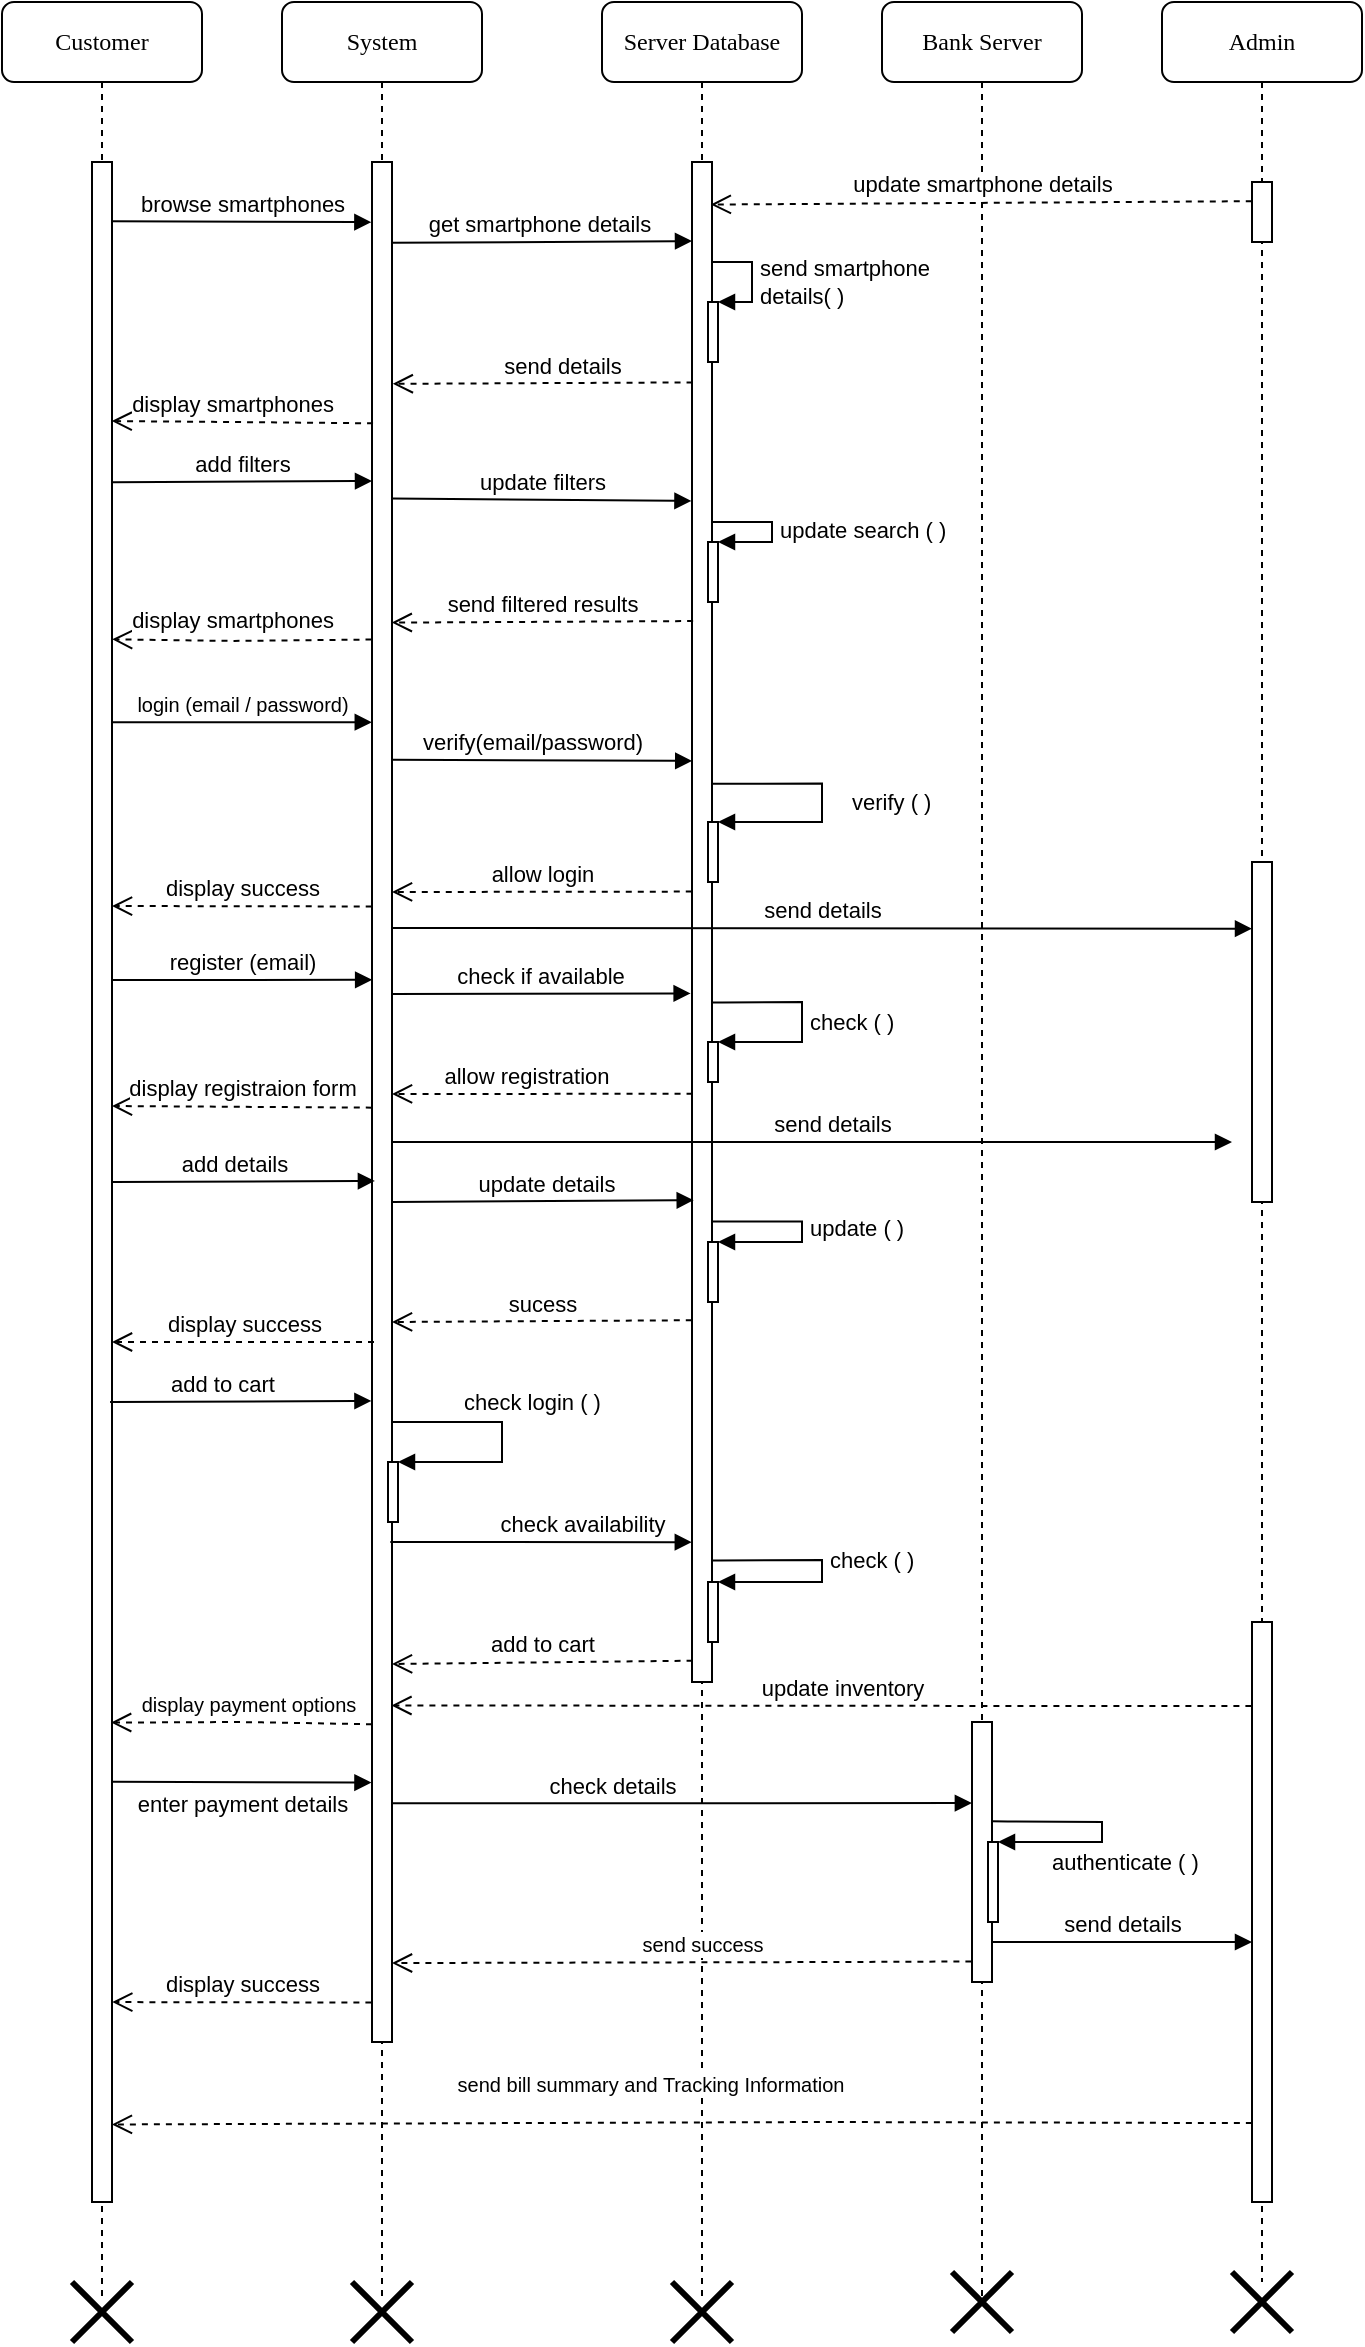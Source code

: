 <mxfile version="14.6.6" type="device"><diagram name="Page-1" id="13e1069c-82ec-6db2-03f1-153e76fe0fe0"><mxGraphModel dx="415" dy="230" grid="1" gridSize="10" guides="1" tooltips="1" connect="1" arrows="1" fold="1" page="1" pageScale="1" pageWidth="1100" pageHeight="850" background="#ffffff" math="0" shadow="0"><root><mxCell id="0"/><mxCell id="1" parent="0"/><mxCell id="7baba1c4bc27f4b0-2" value="System" style="shape=umlLifeline;perimeter=lifelinePerimeter;whiteSpace=wrap;html=1;container=1;collapsible=0;recursiveResize=0;outlineConnect=0;rounded=1;shadow=0;comic=0;labelBackgroundColor=none;strokeWidth=1;fontFamily=Verdana;fontSize=12;align=center;" parent="1" vertex="1"><mxGeometry x="240" y="80" width="100" height="1150" as="geometry"/></mxCell><mxCell id="7baba1c4bc27f4b0-10" value="" style="html=1;points=[];perimeter=orthogonalPerimeter;rounded=0;shadow=0;comic=0;labelBackgroundColor=none;strokeWidth=1;fontFamily=Verdana;fontSize=12;align=center;" parent="7baba1c4bc27f4b0-2" vertex="1"><mxGeometry x="45" y="80" width="10" height="940" as="geometry"/></mxCell><mxCell id="5mJ4-H039kaHErKCssRI-33" value="" style="html=1;points=[];perimeter=orthogonalPerimeter;strokeColor=#000000;fillColor=#ffffff;" parent="7baba1c4bc27f4b0-2" vertex="1"><mxGeometry x="53" y="730" width="5" height="30" as="geometry"/></mxCell><mxCell id="5mJ4-H039kaHErKCssRI-34" value="check login ( )" style="edgeStyle=orthogonalEdgeStyle;html=1;align=left;spacingLeft=2;endArrow=block;rounded=0;entryX=1;entryY=0;" parent="7baba1c4bc27f4b0-2" target="5mJ4-H039kaHErKCssRI-33" edge="1"><mxGeometry x="-0.469" y="10" relative="1" as="geometry"><mxPoint x="58" y="710" as="sourcePoint"/><Array as="points"><mxPoint x="55" y="710"/><mxPoint x="110" y="710"/><mxPoint x="110" y="730"/></Array><mxPoint as="offset"/></mxGeometry></mxCell><mxCell id="7baba1c4bc27f4b0-3" value="Server Database" style="shape=umlLifeline;perimeter=lifelinePerimeter;whiteSpace=wrap;html=1;container=1;collapsible=0;recursiveResize=0;outlineConnect=0;rounded=1;shadow=0;comic=0;labelBackgroundColor=none;strokeWidth=1;fontFamily=Verdana;fontSize=12;align=center;" parent="1" vertex="1"><mxGeometry x="400" y="80" width="100" height="1150" as="geometry"/></mxCell><mxCell id="7baba1c4bc27f4b0-13" value="" style="html=1;points=[];perimeter=orthogonalPerimeter;rounded=0;shadow=0;comic=0;labelBackgroundColor=none;strokeWidth=1;fontFamily=Verdana;fontSize=12;align=center;" parent="7baba1c4bc27f4b0-3" vertex="1"><mxGeometry x="45" y="80" width="10" height="760" as="geometry"/></mxCell><mxCell id="5mJ4-H039kaHErKCssRI-23" value="&lt;font style=&quot;font-size: 11px&quot;&gt;send&amp;nbsp;&lt;span style=&quot;text-align: center&quot;&gt;smartphone &lt;br&gt;details&lt;/span&gt;( )&lt;/font&gt;" style="edgeStyle=orthogonalEdgeStyle;html=1;align=left;spacingLeft=2;endArrow=block;rounded=0;entryX=1;entryY=0;" parent="7baba1c4bc27f4b0-3" target="5mJ4-H039kaHErKCssRI-22" edge="1"><mxGeometry x="0.1" relative="1" as="geometry"><mxPoint x="58" y="130" as="sourcePoint"/><Array as="points"><mxPoint x="55" y="130"/><mxPoint x="75" y="130"/><mxPoint x="75" y="170"/></Array><mxPoint as="offset"/></mxGeometry></mxCell><mxCell id="5mJ4-H039kaHErKCssRI-25" value="" style="html=1;points=[];perimeter=orthogonalPerimeter;strokeColor=#000000;fillColor=#ffffff;" parent="7baba1c4bc27f4b0-3" vertex="1"><mxGeometry x="53" y="270" width="5" height="30" as="geometry"/></mxCell><mxCell id="5mJ4-H039kaHErKCssRI-27" value="" style="html=1;points=[];perimeter=orthogonalPerimeter;strokeColor=#000000;fillColor=#ffffff;" parent="7baba1c4bc27f4b0-3" vertex="1"><mxGeometry x="53" y="410" width="5" height="30" as="geometry"/></mxCell><mxCell id="5mJ4-H039kaHErKCssRI-29" value="" style="html=1;points=[];perimeter=orthogonalPerimeter;strokeColor=#000000;fillColor=#ffffff;" parent="7baba1c4bc27f4b0-3" vertex="1"><mxGeometry x="53" y="520" width="5" height="20" as="geometry"/></mxCell><mxCell id="5mJ4-H039kaHErKCssRI-30" value="check ( )" style="edgeStyle=orthogonalEdgeStyle;html=1;align=left;spacingLeft=2;endArrow=block;rounded=0;entryX=1;entryY=0;exitX=1.009;exitY=0.553;exitDx=0;exitDy=0;exitPerimeter=0;" parent="7baba1c4bc27f4b0-3" source="7baba1c4bc27f4b0-13" target="5mJ4-H039kaHErKCssRI-29" edge="1"><mxGeometry x="0.025" relative="1" as="geometry"><mxPoint x="60" y="500" as="sourcePoint"/><Array as="points"><mxPoint x="60" y="500"/><mxPoint x="100" y="500"/><mxPoint x="100" y="520"/></Array><mxPoint as="offset"/></mxGeometry></mxCell><mxCell id="5mJ4-H039kaHErKCssRI-31" value="" style="html=1;points=[];perimeter=orthogonalPerimeter;strokeColor=#000000;fillColor=#ffffff;" parent="7baba1c4bc27f4b0-3" vertex="1"><mxGeometry x="53" y="620" width="5" height="30" as="geometry"/></mxCell><mxCell id="5mJ4-H039kaHErKCssRI-32" value="update ( )" style="edgeStyle=orthogonalEdgeStyle;html=1;align=left;spacingLeft=2;endArrow=block;rounded=0;entryX=1;entryY=0;exitX=1.005;exitY=0.697;exitDx=0;exitDy=0;exitPerimeter=0;" parent="7baba1c4bc27f4b0-3" source="7baba1c4bc27f4b0-13" target="5mJ4-H039kaHErKCssRI-31" edge="1"><mxGeometry relative="1" as="geometry"><mxPoint x="57" y="610" as="sourcePoint"/><Array as="points"><mxPoint x="100" y="610"/><mxPoint x="100" y="620"/></Array></mxGeometry></mxCell><mxCell id="5mJ4-H039kaHErKCssRI-35" value="" style="html=1;points=[];perimeter=orthogonalPerimeter;strokeColor=#000000;fillColor=#ffffff;" parent="7baba1c4bc27f4b0-3" vertex="1"><mxGeometry x="53" y="790" width="5" height="30" as="geometry"/></mxCell><mxCell id="5mJ4-H039kaHErKCssRI-36" value="check ( )" style="edgeStyle=orthogonalEdgeStyle;html=1;align=left;spacingLeft=2;endArrow=block;rounded=0;entryX=1;entryY=0;exitX=0.961;exitY=0.92;exitDx=0;exitDy=0;exitPerimeter=0;" parent="7baba1c4bc27f4b0-3" source="7baba1c4bc27f4b0-13" target="5mJ4-H039kaHErKCssRI-35" edge="1"><mxGeometry x="-0.068" relative="1" as="geometry"><mxPoint x="58" y="780" as="sourcePoint"/><Array as="points"><mxPoint x="58" y="779"/><mxPoint x="110" y="779"/><mxPoint x="110" y="790"/></Array><mxPoint as="offset"/></mxGeometry></mxCell><mxCell id="5mJ4-H039kaHErKCssRI-26" value="update search ( )" style="edgeStyle=orthogonalEdgeStyle;html=1;align=left;spacingLeft=2;endArrow=block;rounded=0;entryX=1;entryY=0;" parent="7baba1c4bc27f4b0-3" source="7baba1c4bc27f4b0-13" target="5mJ4-H039kaHErKCssRI-25" edge="1"><mxGeometry relative="1" as="geometry"><mxPoint x="60" y="260" as="sourcePoint"/><Array as="points"><mxPoint x="85" y="260"/><mxPoint x="85" y="270"/></Array></mxGeometry></mxCell><mxCell id="5mJ4-H039kaHErKCssRI-22" value="" style="html=1;points=[];perimeter=orthogonalPerimeter;strokeColor=#000000;fillColor=#ffffff;" parent="7baba1c4bc27f4b0-3" vertex="1"><mxGeometry x="53" y="150" width="5" height="30" as="geometry"/></mxCell><mxCell id="5mJ4-H039kaHErKCssRI-28" value="verify ( )" style="edgeStyle=orthogonalEdgeStyle;html=1;align=left;spacingLeft=2;endArrow=block;rounded=0;entryX=1;entryY=0;exitX=1.018;exitY=0.409;exitDx=0;exitDy=0;exitPerimeter=0;" parent="7baba1c4bc27f4b0-3" source="7baba1c4bc27f4b0-13" target="5mJ4-H039kaHErKCssRI-27" edge="1"><mxGeometry x="0.174" y="-15" relative="1" as="geometry"><mxPoint x="60" y="390" as="sourcePoint"/><Array as="points"><mxPoint x="110" y="391"/><mxPoint x="110" y="410"/></Array><mxPoint x="11" y="5" as="offset"/></mxGeometry></mxCell><mxCell id="7baba1c4bc27f4b0-4" value="Bank Server" style="shape=umlLifeline;perimeter=lifelinePerimeter;whiteSpace=wrap;html=1;container=1;collapsible=0;recursiveResize=0;outlineConnect=0;rounded=1;shadow=0;comic=0;labelBackgroundColor=none;strokeWidth=1;fontFamily=Verdana;fontSize=12;align=center;" parent="1" vertex="1"><mxGeometry x="540" y="80" width="100" height="1150" as="geometry"/></mxCell><mxCell id="7baba1c4bc27f4b0-16" value="" style="html=1;points=[];perimeter=orthogonalPerimeter;rounded=0;shadow=0;comic=0;labelBackgroundColor=none;strokeWidth=1;fontFamily=Verdana;fontSize=12;align=center;" parent="7baba1c4bc27f4b0-4" vertex="1"><mxGeometry x="45" y="860" width="10" height="130" as="geometry"/></mxCell><mxCell id="5mJ4-H039kaHErKCssRI-40" value="authenticate ( )" style="edgeStyle=orthogonalEdgeStyle;html=1;align=left;spacingLeft=2;endArrow=block;rounded=0;entryX=1;entryY=0;exitX=0.987;exitY=0.382;exitDx=0;exitDy=0;exitPerimeter=0;" parent="7baba1c4bc27f4b0-4" source="7baba1c4bc27f4b0-16" target="5mJ4-H039kaHErKCssRI-39" edge="1"><mxGeometry x="0.601" y="10" relative="1" as="geometry"><mxPoint x="63" y="910" as="sourcePoint"/><Array as="points"><mxPoint x="63" y="910"/><mxPoint x="110" y="910"/><mxPoint x="110" y="920"/></Array><mxPoint as="offset"/></mxGeometry></mxCell><mxCell id="5mJ4-H039kaHErKCssRI-39" value="" style="html=1;points=[];perimeter=orthogonalPerimeter;strokeColor=#000000;fillColor=#ffffff;" parent="7baba1c4bc27f4b0-4" vertex="1"><mxGeometry x="53" y="920" width="5" height="40" as="geometry"/></mxCell><mxCell id="7baba1c4bc27f4b0-5" value="Admin" style="shape=umlLifeline;perimeter=lifelinePerimeter;whiteSpace=wrap;html=1;container=1;collapsible=0;recursiveResize=0;outlineConnect=0;rounded=1;shadow=0;comic=0;labelBackgroundColor=none;strokeWidth=1;fontFamily=Verdana;fontSize=12;align=center;" parent="1" vertex="1"><mxGeometry x="680" y="80" width="100" height="1140" as="geometry"/></mxCell><mxCell id="__6yWNrraTgkGGIzcC_5-79" value="" style="html=1;points=[];perimeter=orthogonalPerimeter;rounded=0;shadow=0;comic=0;labelBackgroundColor=none;strokeWidth=1;fontFamily=Verdana;fontSize=12;align=center;" parent="7baba1c4bc27f4b0-5" vertex="1"><mxGeometry x="45" y="810" width="10" height="290" as="geometry"/></mxCell><mxCell id="5mJ4-H039kaHErKCssRI-43" value="" style="html=1;points=[];perimeter=orthogonalPerimeter;rounded=0;shadow=0;comic=0;labelBackgroundColor=none;strokeWidth=1;fontFamily=Verdana;fontSize=12;align=center;" parent="7baba1c4bc27f4b0-5" vertex="1"><mxGeometry x="45" y="430" width="10" height="170" as="geometry"/></mxCell><mxCell id="7baba1c4bc27f4b0-8" value="Customer" style="shape=umlLifeline;perimeter=lifelinePerimeter;whiteSpace=wrap;html=1;container=1;collapsible=0;recursiveResize=0;outlineConnect=0;rounded=1;shadow=0;comic=0;labelBackgroundColor=none;strokeWidth=1;fontFamily=Verdana;fontSize=12;align=center;" parent="1" vertex="1"><mxGeometry x="100" y="80" width="100" height="1150" as="geometry"/></mxCell><mxCell id="7baba1c4bc27f4b0-9" value="" style="html=1;points=[];perimeter=orthogonalPerimeter;rounded=0;shadow=0;comic=0;labelBackgroundColor=none;strokeWidth=1;fontFamily=Verdana;fontSize=12;align=center;" parent="7baba1c4bc27f4b0-8" vertex="1"><mxGeometry x="45" y="80" width="10" height="1020" as="geometry"/></mxCell><mxCell id="7baba1c4bc27f4b0-19" value="" style="html=1;points=[];perimeter=orthogonalPerimeter;rounded=0;shadow=0;comic=0;labelBackgroundColor=none;strokeWidth=1;fontFamily=Verdana;fontSize=12;align=center;" parent="1" vertex="1"><mxGeometry x="725" y="170" width="10" height="30" as="geometry"/></mxCell><mxCell id="__6yWNrraTgkGGIzcC_5-8" value="&lt;font style=&quot;font-size: 10px&quot;&gt;login (email / password)&lt;/font&gt;" style="html=1;verticalAlign=bottom;endArrow=block;entryX=-0.011;entryY=0.298;entryDx=0;entryDy=0;entryPerimeter=0;" parent="1" source="7baba1c4bc27f4b0-9" target="7baba1c4bc27f4b0-10" edge="1"><mxGeometry width="80" relative="1" as="geometry"><mxPoint x="165" y="440" as="sourcePoint"/><mxPoint x="280" y="440" as="targetPoint"/></mxGeometry></mxCell><mxCell id="__6yWNrraTgkGGIzcC_5-10" value="" style="html=1;verticalAlign=bottom;endArrow=block;exitX=0.989;exitY=0.318;exitDx=0;exitDy=0;exitPerimeter=0;entryX=0.011;entryY=0.394;entryDx=0;entryDy=0;entryPerimeter=0;" parent="1" source="7baba1c4bc27f4b0-10" target="7baba1c4bc27f4b0-13" edge="1"><mxGeometry width="80" relative="1" as="geometry"><mxPoint x="305" y="460" as="sourcePoint"/><mxPoint x="435" y="460" as="targetPoint"/></mxGeometry></mxCell><mxCell id="__6yWNrraTgkGGIzcC_5-15" value="allow login" style="html=1;verticalAlign=bottom;endArrow=open;dashed=1;endSize=8;exitX=-0.011;exitY=0.48;exitDx=0;exitDy=0;exitPerimeter=0;" parent="1" source="7baba1c4bc27f4b0-13" edge="1"><mxGeometry relative="1" as="geometry"><mxPoint x="425" y="525" as="sourcePoint"/><mxPoint x="295" y="525" as="targetPoint"/></mxGeometry></mxCell><mxCell id="__6yWNrraTgkGGIzcC_5-16" value="display success" style="html=1;verticalAlign=bottom;endArrow=open;dashed=1;endSize=8;exitX=-0.014;exitY=0.396;exitDx=0;exitDy=0;exitPerimeter=0;" parent="1" source="7baba1c4bc27f4b0-10" edge="1"><mxGeometry relative="1" as="geometry"><mxPoint x="280" y="532" as="sourcePoint"/><mxPoint x="155" y="532" as="targetPoint"/><Array as="points"/></mxGeometry></mxCell><mxCell id="__6yWNrraTgkGGIzcC_5-17" value="register (email)" style="html=1;verticalAlign=bottom;endArrow=block;entryX=0.007;entryY=0.435;entryDx=0;entryDy=0;entryPerimeter=0;" parent="1" target="7baba1c4bc27f4b0-10" edge="1"><mxGeometry width="80" relative="1" as="geometry"><mxPoint x="155" y="569" as="sourcePoint"/><mxPoint x="280" y="569" as="targetPoint"/></mxGeometry></mxCell><mxCell id="__6yWNrraTgkGGIzcC_5-18" value="check if available" style="html=1;verticalAlign=bottom;endArrow=block;entryX=-0.069;entryY=0.547;entryDx=0;entryDy=0;entryPerimeter=0;" parent="1" target="7baba1c4bc27f4b0-13" edge="1"><mxGeometry width="80" relative="1" as="geometry"><mxPoint x="295" y="576" as="sourcePoint"/><mxPoint x="440" y="576" as="targetPoint"/></mxGeometry></mxCell><mxCell id="__6yWNrraTgkGGIzcC_5-21" value="send details" style="html=1;verticalAlign=bottom;endArrow=block;entryX=0;entryY=0.196;entryDx=0;entryDy=0;entryPerimeter=0;" parent="1" target="5mJ4-H039kaHErKCssRI-43" edge="1"><mxGeometry width="80" relative="1" as="geometry"><mxPoint x="295" y="543" as="sourcePoint"/><mxPoint x="720" y="543" as="targetPoint"/></mxGeometry></mxCell><mxCell id="__6yWNrraTgkGGIzcC_5-22" value="add details" style="html=1;verticalAlign=bottom;endArrow=block;entryX=0.145;entryY=0.542;entryDx=0;entryDy=0;entryPerimeter=0;" parent="1" target="7baba1c4bc27f4b0-10" edge="1"><mxGeometry x="-0.069" width="80" relative="1" as="geometry"><mxPoint x="155" y="670" as="sourcePoint"/><mxPoint x="275" y="670" as="targetPoint"/><mxPoint as="offset"/></mxGeometry></mxCell><mxCell id="__6yWNrraTgkGGIzcC_5-23" value="send details" style="html=1;verticalAlign=bottom;endArrow=block;exitX=0.903;exitY=0.278;exitDx=0;exitDy=0;exitPerimeter=0;" parent="1" edge="1"><mxGeometry x="0.048" width="80" relative="1" as="geometry"><mxPoint x="295.03" y="650" as="sourcePoint"/><mxPoint x="715" y="650" as="targetPoint"/><mxPoint as="offset"/></mxGeometry></mxCell><mxCell id="__6yWNrraTgkGGIzcC_5-25" value="add filters" style="html=1;verticalAlign=bottom;endArrow=block;exitX=1.038;exitY=0.157;exitDx=0;exitDy=0;exitPerimeter=0;" parent="1" source="7baba1c4bc27f4b0-9" edge="1"><mxGeometry width="80" relative="1" as="geometry"><mxPoint x="164.03" y="319.5" as="sourcePoint"/><mxPoint x="285" y="319.5" as="targetPoint"/></mxGeometry></mxCell><mxCell id="__6yWNrraTgkGGIzcC_5-26" value="allow registration" style="html=1;verticalAlign=bottom;endArrow=open;dashed=1;endSize=8;exitX=0.027;exitY=0.613;exitDx=0;exitDy=0;exitPerimeter=0;" parent="1" source="7baba1c4bc27f4b0-13" edge="1"><mxGeometry x="0.103" relative="1" as="geometry"><mxPoint x="440" y="626" as="sourcePoint"/><mxPoint x="295" y="626" as="targetPoint"/><mxPoint as="offset"/></mxGeometry></mxCell><mxCell id="__6yWNrraTgkGGIzcC_5-27" value="display registraion form" style="html=1;verticalAlign=bottom;endArrow=open;dashed=1;endSize=8;exitX=-0.011;exitY=0.503;exitDx=0;exitDy=0;exitPerimeter=0;" parent="1" source="7baba1c4bc27f4b0-10" edge="1"><mxGeometry x="-0.001" relative="1" as="geometry"><mxPoint x="275" y="632" as="sourcePoint"/><mxPoint x="155" y="632" as="targetPoint"/><mxPoint as="offset"/></mxGeometry></mxCell><mxCell id="__6yWNrraTgkGGIzcC_5-28" value="update details" style="html=1;verticalAlign=bottom;endArrow=block;entryX=0.086;entryY=0.683;entryDx=0;entryDy=0;entryPerimeter=0;" parent="1" target="7baba1c4bc27f4b0-13" edge="1"><mxGeometry x="0.022" width="80" relative="1" as="geometry"><mxPoint x="295" y="680" as="sourcePoint"/><mxPoint x="432" y="680.5" as="targetPoint"/><mxPoint as="offset"/></mxGeometry></mxCell><mxCell id="__6yWNrraTgkGGIzcC_5-33" value="sucess" style="html=1;verticalAlign=bottom;endArrow=open;dashed=1;endSize=8;exitX=-0.01;exitY=0.762;exitDx=0;exitDy=0;exitPerimeter=0;" parent="1" source="7baba1c4bc27f4b0-13" edge="1"><mxGeometry relative="1" as="geometry"><mxPoint x="440" y="740" as="sourcePoint"/><mxPoint x="295" y="740" as="targetPoint"/></mxGeometry></mxCell><mxCell id="__6yWNrraTgkGGIzcC_5-34" value="display success" style="html=1;verticalAlign=bottom;endArrow=open;dashed=1;endSize=8;" parent="1" edge="1"><mxGeometry relative="1" as="geometry"><mxPoint x="286" y="750" as="sourcePoint"/><mxPoint x="155" y="750" as="targetPoint"/></mxGeometry></mxCell><mxCell id="__6yWNrraTgkGGIzcC_5-51" value="update filters" style="html=1;verticalAlign=bottom;endArrow=block;exitX=1.019;exitY=0.179;exitDx=0;exitDy=0;exitPerimeter=0;entryX=-0.028;entryY=0.223;entryDx=0;entryDy=0;entryPerimeter=0;" parent="1" source="7baba1c4bc27f4b0-10" target="7baba1c4bc27f4b0-13" edge="1"><mxGeometry width="80" relative="1" as="geometry"><mxPoint x="305.03" y="329.5" as="sourcePoint"/><mxPoint x="426" y="329.5" as="targetPoint"/></mxGeometry></mxCell><mxCell id="__6yWNrraTgkGGIzcC_5-59" value="send filtered results" style="html=1;verticalAlign=bottom;endArrow=open;dashed=1;endSize=8;exitX=0.056;exitY=0.302;exitDx=0;exitDy=0;exitPerimeter=0;entryX=0.989;entryY=0.245;entryDx=0;entryDy=0;entryPerimeter=0;" parent="1" source="7baba1c4bc27f4b0-13" target="7baba1c4bc27f4b0-10" edge="1"><mxGeometry x="0.003" relative="1" as="geometry"><mxPoint x="440" y="390" as="sourcePoint"/><mxPoint x="305" y="389.5" as="targetPoint"/><mxPoint as="offset"/></mxGeometry></mxCell><mxCell id="__6yWNrraTgkGGIzcC_5-60" value="display smartphones" style="html=1;verticalAlign=bottom;endArrow=open;dashed=1;endSize=8;entryX=1.011;entryY=0.234;entryDx=0;entryDy=0;entryPerimeter=0;exitX=-0.025;exitY=0.254;exitDx=0;exitDy=0;exitPerimeter=0;" parent="1" source="7baba1c4bc27f4b0-10" target="7baba1c4bc27f4b0-9" edge="1"><mxGeometry x="0.076" y="-1" relative="1" as="geometry"><mxPoint x="280" y="399" as="sourcePoint"/><mxPoint x="165" y="399.5" as="targetPoint"/><Array as="points"><mxPoint x="215" y="399.5"/></Array><mxPoint as="offset"/></mxGeometry></mxCell><mxCell id="__6yWNrraTgkGGIzcC_5-61" value="add to cart" style="html=1;verticalAlign=bottom;endArrow=block;exitX=0.903;exitY=0.278;exitDx=0;exitDy=0;exitPerimeter=0;entryX=-0.028;entryY=0.659;entryDx=0;entryDy=0;entryPerimeter=0;" parent="1" target="7baba1c4bc27f4b0-10" edge="1"><mxGeometry x="-0.143" width="80" relative="1" as="geometry"><mxPoint x="154.03" y="780" as="sourcePoint"/><mxPoint x="280" y="780" as="targetPoint"/><mxPoint as="offset"/></mxGeometry></mxCell><mxCell id="__6yWNrraTgkGGIzcC_5-64" value="check availability" style="html=1;verticalAlign=bottom;endArrow=block;exitX=0.917;exitY=0.734;exitDx=0;exitDy=0;exitPerimeter=0;entryX=-0.01;entryY=0.908;entryDx=0;entryDy=0;entryPerimeter=0;" parent="1" source="7baba1c4bc27f4b0-10" target="7baba1c4bc27f4b0-13" edge="1"><mxGeometry x="0.272" width="80" relative="1" as="geometry"><mxPoint x="300" y="850" as="sourcePoint"/><mxPoint x="440" y="850" as="targetPoint"/><mxPoint as="offset"/></mxGeometry></mxCell><mxCell id="__6yWNrraTgkGGIzcC_5-68" value="add to cart" style="html=1;verticalAlign=bottom;endArrow=open;dashed=1;endSize=8;exitX=0.028;exitY=0.986;exitDx=0;exitDy=0;exitPerimeter=0;" parent="1" source="7baba1c4bc27f4b0-13" edge="1"><mxGeometry relative="1" as="geometry"><mxPoint x="440" y="910" as="sourcePoint"/><mxPoint x="295" y="911" as="targetPoint"/></mxGeometry></mxCell><mxCell id="__6yWNrraTgkGGIzcC_5-69" value="&lt;font style=&quot;font-size: 10px&quot;&gt;display payment options&lt;/font&gt;" style="html=1;verticalAlign=bottom;endArrow=open;dashed=1;endSize=8;entryX=0.956;entryY=0.765;entryDx=0;entryDy=0;entryPerimeter=0;exitX=0;exitY=0.831;exitDx=0;exitDy=0;exitPerimeter=0;" parent="1" source="7baba1c4bc27f4b0-10" target="7baba1c4bc27f4b0-9" edge="1"><mxGeometry x="-0.043" relative="1" as="geometry"><mxPoint x="280" y="940" as="sourcePoint"/><mxPoint x="170" y="940" as="targetPoint"/><Array as="points"><mxPoint x="220" y="940"/></Array><mxPoint as="offset"/></mxGeometry></mxCell><mxCell id="__6yWNrraTgkGGIzcC_5-70" value="enter payment details" style="html=1;verticalAlign=bottom;endArrow=block;exitX=1.023;exitY=0.794;exitDx=0;exitDy=0;exitPerimeter=0;entryX=-0.028;entryY=0.862;entryDx=0;entryDy=0;entryPerimeter=0;" parent="1" source="7baba1c4bc27f4b0-9" target="7baba1c4bc27f4b0-10" edge="1"><mxGeometry x="0.001" y="-20" width="80" relative="1" as="geometry"><mxPoint x="159.53" y="970" as="sourcePoint"/><mxPoint x="280.5" y="970" as="targetPoint"/><mxPoint as="offset"/></mxGeometry></mxCell><mxCell id="__6yWNrraTgkGGIzcC_5-71" value="check details" style="html=1;verticalAlign=bottom;endArrow=block;exitX=1.018;exitY=0.873;exitDx=0;exitDy=0;exitPerimeter=0;entryX=-0.006;entryY=0.312;entryDx=0;entryDy=0;entryPerimeter=0;" parent="1" source="7baba1c4bc27f4b0-10" target="7baba1c4bc27f4b0-16" edge="1"><mxGeometry x="-0.241" width="80" relative="1" as="geometry"><mxPoint x="300" y="981" as="sourcePoint"/><mxPoint x="580" y="981" as="targetPoint"/><mxPoint as="offset"/></mxGeometry></mxCell><mxCell id="__6yWNrraTgkGGIzcC_5-72" value="update inventory" style="html=1;verticalAlign=bottom;endArrow=open;dashed=1;endSize=8;entryX=0.972;entryY=0.821;entryDx=0;entryDy=0;entryPerimeter=0;exitX=-0.03;exitY=0.145;exitDx=0;exitDy=0;exitPerimeter=0;" parent="1" source="__6yWNrraTgkGGIzcC_5-79" target="7baba1c4bc27f4b0-10" edge="1"><mxGeometry x="-0.048" relative="1" as="geometry"><mxPoint x="720" y="932" as="sourcePoint"/><mxPoint x="300" y="930" as="targetPoint"/><mxPoint as="offset"/></mxGeometry></mxCell><mxCell id="__6yWNrraTgkGGIzcC_5-75" value="&lt;span style=&quot;font-size: 10px&quot;&gt;send success&lt;/span&gt;" style="html=1;verticalAlign=bottom;endArrow=open;dashed=1;endSize=8;entryX=1;entryY=0.958;entryDx=0;entryDy=0;entryPerimeter=0;exitX=-0.03;exitY=0.921;exitDx=0;exitDy=0;exitPerimeter=0;" parent="1" source="7baba1c4bc27f4b0-16" target="7baba1c4bc27f4b0-10" edge="1"><mxGeometry x="-0.07" relative="1" as="geometry"><mxPoint x="580" y="1060" as="sourcePoint"/><mxPoint x="300" y="1061" as="targetPoint"/><Array as="points"><mxPoint x="520" y="1060"/></Array><mxPoint as="offset"/></mxGeometry></mxCell><mxCell id="__6yWNrraTgkGGIzcC_5-77" value="send details" style="html=1;verticalAlign=bottom;endArrow=block;" parent="1" source="7baba1c4bc27f4b0-16" edge="1"><mxGeometry width="80" relative="1" as="geometry"><mxPoint x="604.03" y="1050" as="sourcePoint"/><mxPoint x="725" y="1050" as="targetPoint"/></mxGeometry></mxCell><mxCell id="__6yWNrraTgkGGIzcC_5-78" value="display success" style="html=1;verticalAlign=bottom;endArrow=open;dashed=1;endSize=8;entryX=1.013;entryY=0.902;entryDx=0;entryDy=0;entryPerimeter=0;exitX=-0.03;exitY=0.979;exitDx=0;exitDy=0;exitPerimeter=0;" parent="1" source="7baba1c4bc27f4b0-10" target="7baba1c4bc27f4b0-9" edge="1"><mxGeometry relative="1" as="geometry"><mxPoint x="280" y="1080" as="sourcePoint"/><mxPoint x="160" y="1080" as="targetPoint"/></mxGeometry></mxCell><mxCell id="__6yWNrraTgkGGIzcC_5-81" value="&lt;span style=&quot;font-size: 10px&quot;&gt;send bill summary and Tracking Information&lt;/span&gt;" style="html=1;verticalAlign=bottom;endArrow=open;dashed=1;endSize=8;exitX=-0.006;exitY=0.864;exitDx=0;exitDy=0;exitPerimeter=0;entryX=0.995;entryY=0.962;entryDx=0;entryDy=0;entryPerimeter=0;" parent="1" source="__6yWNrraTgkGGIzcC_5-79" target="7baba1c4bc27f4b0-9" edge="1"><mxGeometry x="0.091" y="-14" relative="1" as="geometry"><mxPoint x="720" y="1141" as="sourcePoint"/><mxPoint x="170" y="1141" as="targetPoint"/><Array as="points"><mxPoint x="510" y="1140"/></Array><mxPoint x="10" y="4" as="offset"/></mxGeometry></mxCell><mxCell id="5mJ4-H039kaHErKCssRI-3" value="browse smartphones" style="html=1;verticalAlign=bottom;endArrow=block;exitX=0.96;exitY=0.029;exitDx=0;exitDy=0;exitPerimeter=0;entryX=-0.032;entryY=0.032;entryDx=0;entryDy=0;entryPerimeter=0;" parent="1" source="7baba1c4bc27f4b0-9" target="7baba1c4bc27f4b0-10" edge="1"><mxGeometry width="80" relative="1" as="geometry"><mxPoint x="160" y="190" as="sourcePoint"/><mxPoint x="281" y="190" as="targetPoint"/></mxGeometry></mxCell><mxCell id="5mJ4-H039kaHErKCssRI-4" value="get smartphone details&amp;nbsp;" style="html=1;verticalAlign=bottom;endArrow=block;exitX=0.961;exitY=0.043;exitDx=0;exitDy=0;exitPerimeter=0;entryX=0;entryY=0.052;entryDx=0;entryDy=0;entryPerimeter=0;" parent="1" source="7baba1c4bc27f4b0-10" target="7baba1c4bc27f4b0-13" edge="1"><mxGeometry width="80" relative="1" as="geometry"><mxPoint x="310" y="200" as="sourcePoint"/><mxPoint x="431" y="200" as="targetPoint"/></mxGeometry></mxCell><mxCell id="5mJ4-H039kaHErKCssRI-8" value="send details" style="html=1;verticalAlign=bottom;endArrow=open;dashed=1;endSize=8;entryX=1.04;entryY=0.118;entryDx=0;entryDy=0;entryPerimeter=0;exitX=0.027;exitY=0.145;exitDx=0;exitDy=0;exitPerimeter=0;" parent="1" source="7baba1c4bc27f4b0-13" target="7baba1c4bc27f4b0-10" edge="1"><mxGeometry x="-0.129" relative="1" as="geometry"><mxPoint x="440" y="270" as="sourcePoint"/><mxPoint x="310" y="270" as="targetPoint"/><mxPoint as="offset"/></mxGeometry></mxCell><mxCell id="5mJ4-H039kaHErKCssRI-9" value="display smartphones" style="html=1;verticalAlign=bottom;endArrow=open;dashed=1;endSize=8;exitX=0.053;exitY=0.139;exitDx=0;exitDy=0;exitPerimeter=0;entryX=0.987;entryY=0.127;entryDx=0;entryDy=0;entryPerimeter=0;" parent="1" source="7baba1c4bc27f4b0-10" target="7baba1c4bc27f4b0-9" edge="1"><mxGeometry x="0.08" relative="1" as="geometry"><mxPoint x="275" y="290" as="sourcePoint"/><mxPoint x="165" y="290" as="targetPoint"/><Array as="points"><mxPoint x="215" y="290"/></Array><mxPoint as="offset"/></mxGeometry></mxCell><mxCell id="5mJ4-H039kaHErKCssRI-11" value="" style="shape=umlDestroy;whiteSpace=wrap;html=1;strokeWidth=3;fillColor=none;" parent="1" vertex="1"><mxGeometry x="135" y="1220" width="30" height="30" as="geometry"/></mxCell><mxCell id="5mJ4-H039kaHErKCssRI-12" value="" style="shape=umlDestroy;whiteSpace=wrap;html=1;strokeWidth=3;fillColor=none;" parent="1" vertex="1"><mxGeometry x="575" y="1215" width="30" height="30" as="geometry"/></mxCell><mxCell id="5mJ4-H039kaHErKCssRI-13" value="" style="shape=umlDestroy;whiteSpace=wrap;html=1;strokeWidth=3;fillColor=none;" parent="1" vertex="1"><mxGeometry x="275" y="1220" width="30" height="30" as="geometry"/></mxCell><mxCell id="5mJ4-H039kaHErKCssRI-14" value="" style="shape=umlDestroy;whiteSpace=wrap;html=1;strokeWidth=3;fillColor=none;" parent="1" vertex="1"><mxGeometry x="715" y="1215" width="30" height="30" as="geometry"/></mxCell><mxCell id="5mJ4-H039kaHErKCssRI-15" value="" style="shape=umlDestroy;whiteSpace=wrap;html=1;strokeWidth=3;fillColor=none;" parent="1" vertex="1"><mxGeometry x="435" y="1220" width="30" height="30" as="geometry"/></mxCell><mxCell id="5mJ4-H039kaHErKCssRI-41" value="update smartphone details" style="html=1;verticalAlign=bottom;endArrow=open;dashed=1;endSize=8;entryX=0.94;entryY=0.028;entryDx=0;entryDy=0;entryPerimeter=0;exitX=-0.011;exitY=0.32;exitDx=0;exitDy=0;exitPerimeter=0;" parent="1" source="7baba1c4bc27f4b0-19" target="7baba1c4bc27f4b0-13" edge="1"><mxGeometry relative="1" as="geometry"><mxPoint x="720" y="180" as="sourcePoint"/><mxPoint x="460" y="180" as="targetPoint"/></mxGeometry></mxCell><mxCell id="iVajBuxhjWFcVSK8OAi0-2" value="&lt;font style=&quot;font-size: 11px&quot;&gt;verify(email/password)&lt;/font&gt;" style="text;html=1;align=center;verticalAlign=middle;resizable=0;points=[];autosize=1;strokeColor=none;" vertex="1" parent="1"><mxGeometry x="300" y="440" width="130" height="20" as="geometry"/></mxCell></root></mxGraphModel></diagram></mxfile>